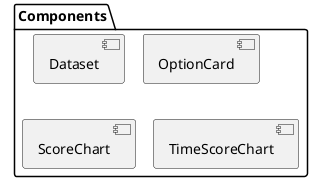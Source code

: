 @startuml Components Package
!pragma layout smetana

package "Components" {
    [Dataset]
    [OptionCard]
    [ScoreChart]
    [TimeScoreChart]

    
}

@enduml